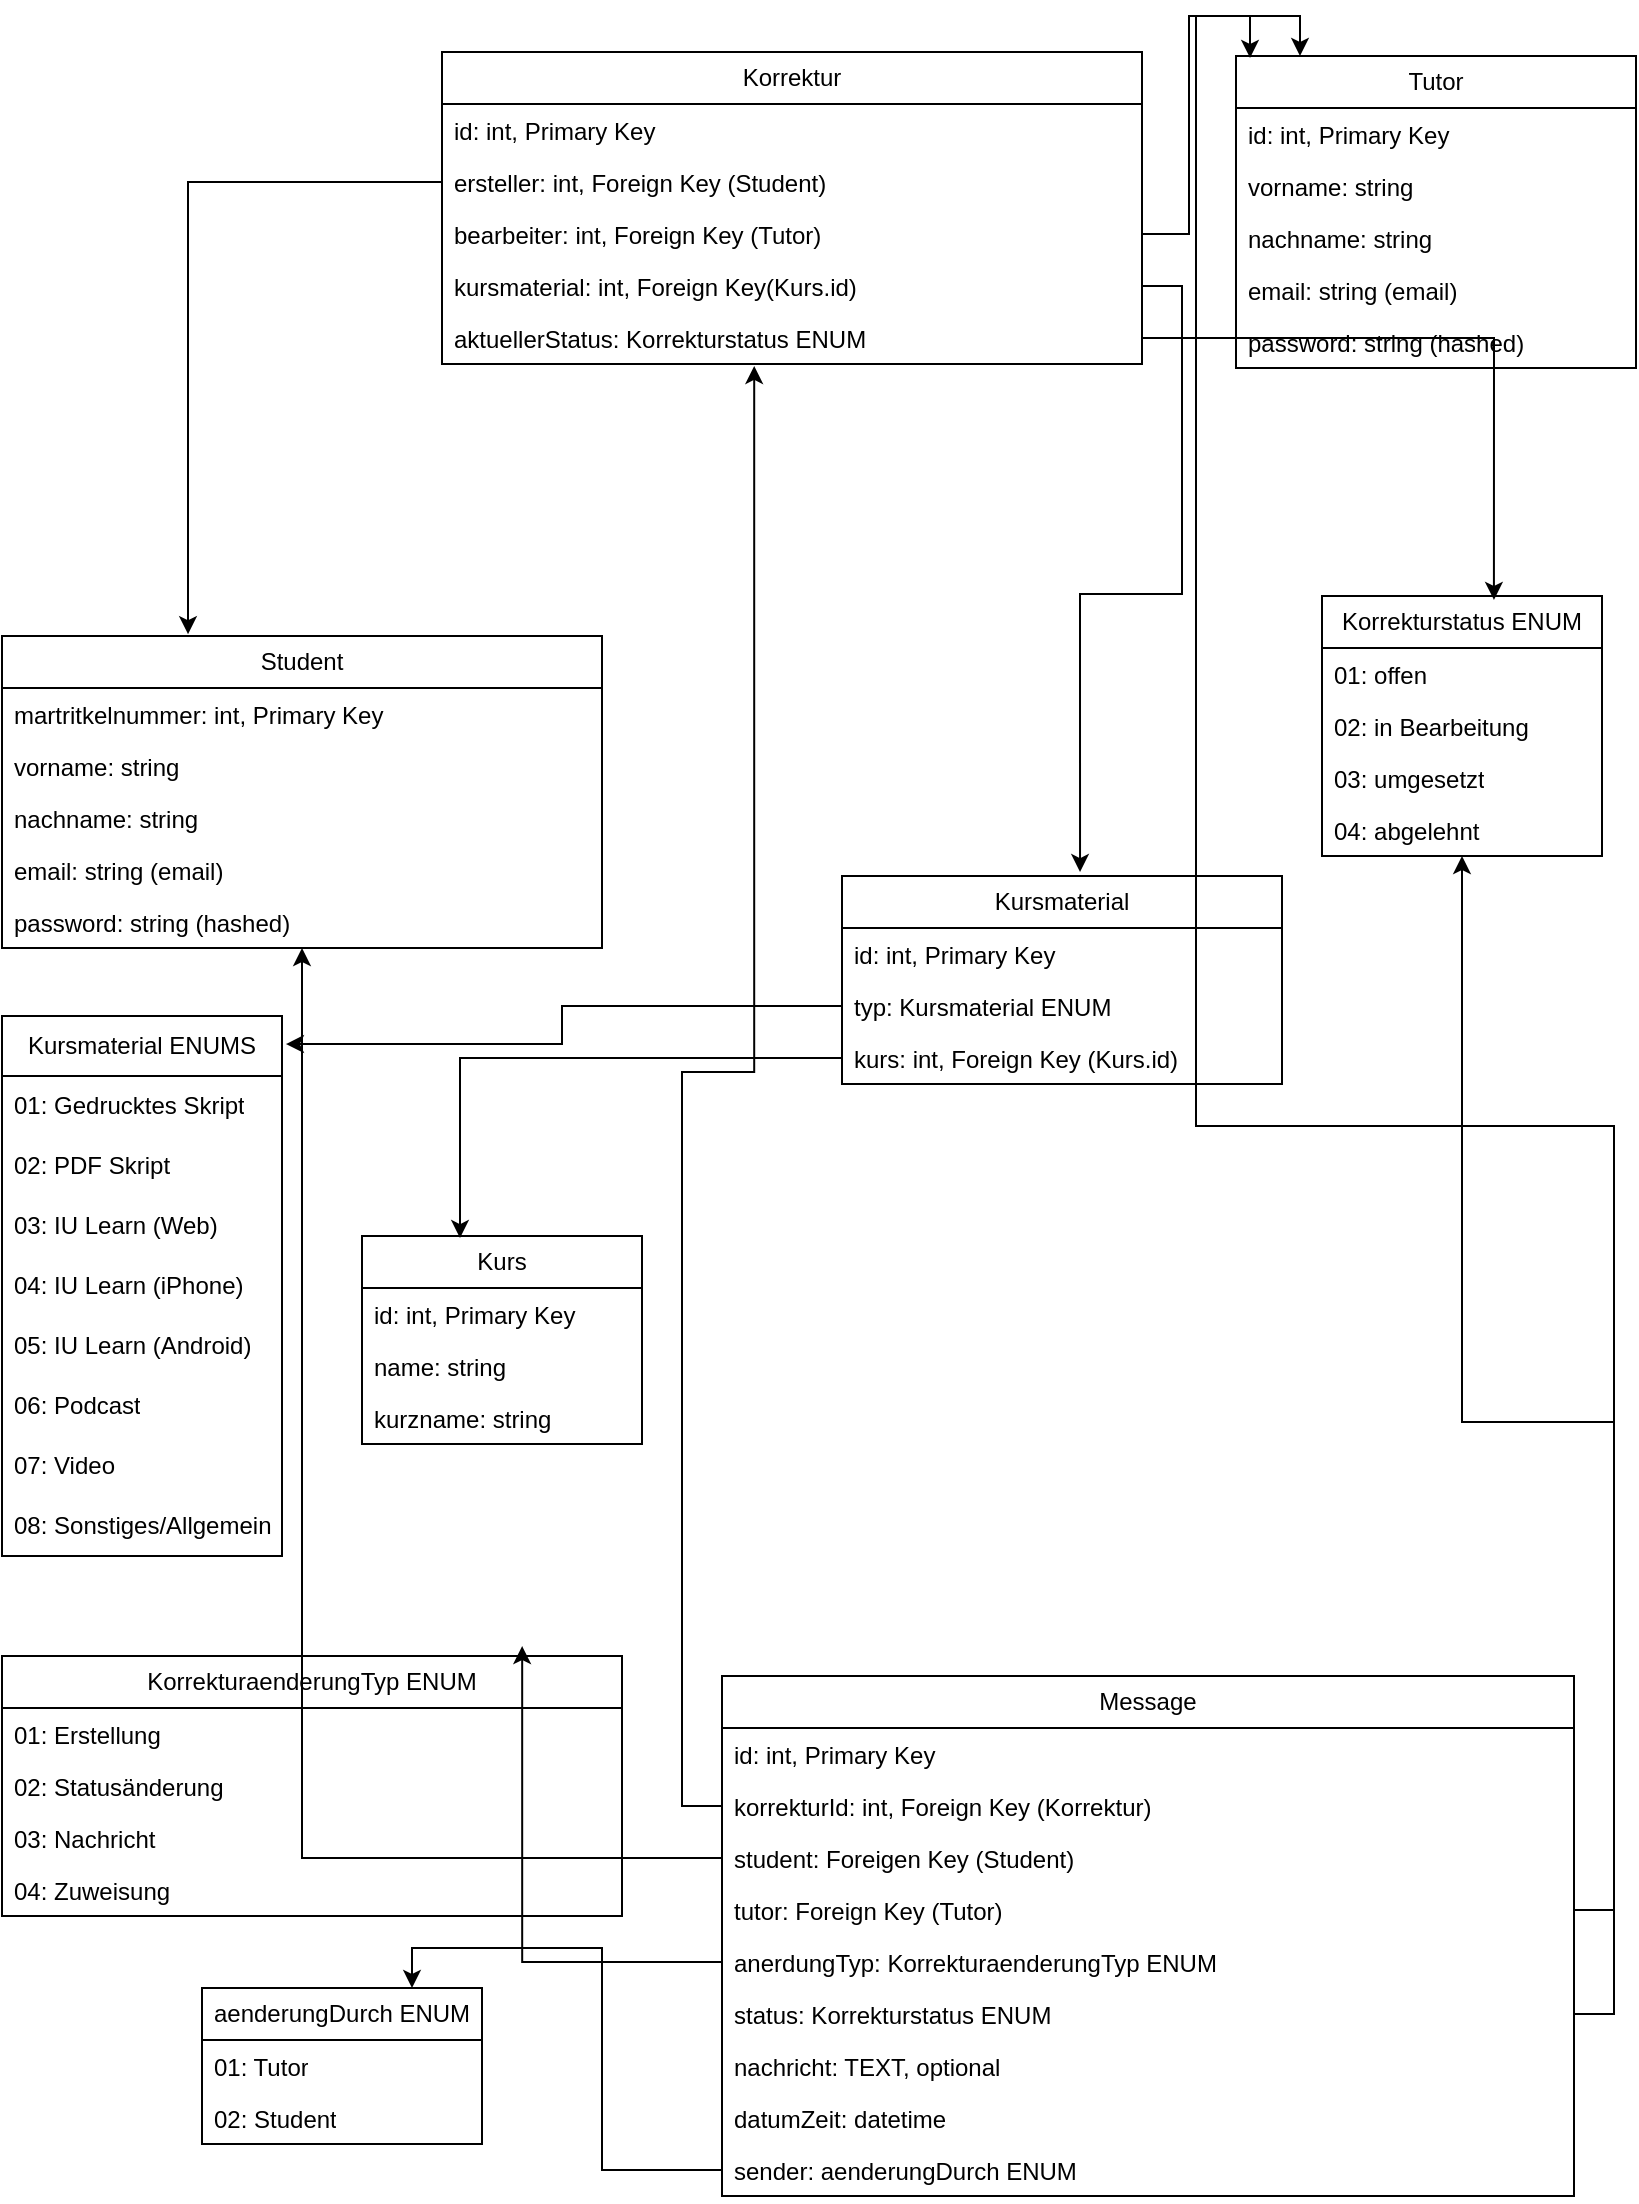 <mxfile version="22.1.18" type="github">
  <diagram id="C5RBs43oDa-KdzZeNtuy" name="Page-1">
    <mxGraphModel dx="1220" dy="830" grid="1" gridSize="10" guides="1" tooltips="1" connect="1" arrows="1" fold="1" page="1" pageScale="1" pageWidth="827" pageHeight="1169" math="0" shadow="0">
      <root>
        <mxCell id="WIyWlLk6GJQsqaUBKTNV-0" />
        <mxCell id="WIyWlLk6GJQsqaUBKTNV-1" parent="WIyWlLk6GJQsqaUBKTNV-0" />
        <mxCell id="bPxgvfkaywGFTIT4NkOG-0" value="Student" style="swimlane;fontStyle=0;childLayout=stackLayout;horizontal=1;startSize=26;fillColor=none;horizontalStack=0;resizeParent=1;resizeParentMax=0;resizeLast=0;collapsible=1;marginBottom=0;whiteSpace=wrap;html=1;" parent="WIyWlLk6GJQsqaUBKTNV-1" vertex="1">
          <mxGeometry x="10" y="330" width="300" height="156" as="geometry" />
        </mxCell>
        <mxCell id="bPxgvfkaywGFTIT4NkOG-1" value="martritkelnummer: int, Primary Key" style="text;strokeColor=none;fillColor=none;align=left;verticalAlign=top;spacingLeft=4;spacingRight=4;overflow=hidden;rotatable=0;points=[[0,0.5],[1,0.5]];portConstraint=eastwest;whiteSpace=wrap;html=1;" parent="bPxgvfkaywGFTIT4NkOG-0" vertex="1">
          <mxGeometry y="26" width="300" height="26" as="geometry" />
        </mxCell>
        <mxCell id="bPxgvfkaywGFTIT4NkOG-2" value="vorname: string" style="text;strokeColor=none;fillColor=none;align=left;verticalAlign=top;spacingLeft=4;spacingRight=4;overflow=hidden;rotatable=0;points=[[0,0.5],[1,0.5]];portConstraint=eastwest;whiteSpace=wrap;html=1;" parent="bPxgvfkaywGFTIT4NkOG-0" vertex="1">
          <mxGeometry y="52" width="300" height="26" as="geometry" />
        </mxCell>
        <mxCell id="bPxgvfkaywGFTIT4NkOG-3" value="nachname: string" style="text;strokeColor=none;fillColor=none;align=left;verticalAlign=top;spacingLeft=4;spacingRight=4;overflow=hidden;rotatable=0;points=[[0,0.5],[1,0.5]];portConstraint=eastwest;whiteSpace=wrap;html=1;" parent="bPxgvfkaywGFTIT4NkOG-0" vertex="1">
          <mxGeometry y="78" width="300" height="26" as="geometry" />
        </mxCell>
        <mxCell id="bPxgvfkaywGFTIT4NkOG-5" value="email: string (email)" style="text;strokeColor=none;fillColor=none;align=left;verticalAlign=top;spacingLeft=4;spacingRight=4;overflow=hidden;rotatable=0;points=[[0,0.5],[1,0.5]];portConstraint=eastwest;whiteSpace=wrap;html=1;" parent="bPxgvfkaywGFTIT4NkOG-0" vertex="1">
          <mxGeometry y="104" width="300" height="26" as="geometry" />
        </mxCell>
        <mxCell id="bPxgvfkaywGFTIT4NkOG-4" value="password: string (hashed)" style="text;strokeColor=none;fillColor=none;align=left;verticalAlign=top;spacingLeft=4;spacingRight=4;overflow=hidden;rotatable=0;points=[[0,0.5],[1,0.5]];portConstraint=eastwest;whiteSpace=wrap;html=1;" parent="bPxgvfkaywGFTIT4NkOG-0" vertex="1">
          <mxGeometry y="130" width="300" height="26" as="geometry" />
        </mxCell>
        <mxCell id="bPxgvfkaywGFTIT4NkOG-6" value="Korrektur" style="swimlane;fontStyle=0;childLayout=stackLayout;horizontal=1;startSize=26;fillColor=none;horizontalStack=0;resizeParent=1;resizeParentMax=0;resizeLast=0;collapsible=1;marginBottom=0;whiteSpace=wrap;html=1;" parent="WIyWlLk6GJQsqaUBKTNV-1" vertex="1">
          <mxGeometry x="230" y="38" width="350" height="156" as="geometry" />
        </mxCell>
        <mxCell id="bPxgvfkaywGFTIT4NkOG-7" value="id: int, Primary Key" style="text;strokeColor=none;fillColor=none;align=left;verticalAlign=top;spacingLeft=4;spacingRight=4;overflow=hidden;rotatable=0;points=[[0,0.5],[1,0.5]];portConstraint=eastwest;whiteSpace=wrap;html=1;" parent="bPxgvfkaywGFTIT4NkOG-6" vertex="1">
          <mxGeometry y="26" width="350" height="26" as="geometry" />
        </mxCell>
        <mxCell id="bPxgvfkaywGFTIT4NkOG-9" value="ersteller: int, Foreign Key (Student)" style="text;strokeColor=none;fillColor=none;align=left;verticalAlign=top;spacingLeft=4;spacingRight=4;overflow=hidden;rotatable=0;points=[[0,0.5],[1,0.5]];portConstraint=eastwest;whiteSpace=wrap;html=1;" parent="bPxgvfkaywGFTIT4NkOG-6" vertex="1">
          <mxGeometry y="52" width="350" height="26" as="geometry" />
        </mxCell>
        <mxCell id="bPxgvfkaywGFTIT4NkOG-21" value="bearbeiter: int, Foreign Key (Tutor)" style="text;strokeColor=none;fillColor=none;align=left;verticalAlign=top;spacingLeft=4;spacingRight=4;overflow=hidden;rotatable=0;points=[[0,0.5],[1,0.5]];portConstraint=eastwest;whiteSpace=wrap;html=1;" parent="bPxgvfkaywGFTIT4NkOG-6" vertex="1">
          <mxGeometry y="78" width="350" height="26" as="geometry" />
        </mxCell>
        <mxCell id="bPxgvfkaywGFTIT4NkOG-20" value="kursmaterial: int, Foreign Key(Kurs.id)" style="text;strokeColor=none;fillColor=none;align=left;verticalAlign=top;spacingLeft=4;spacingRight=4;overflow=hidden;rotatable=0;points=[[0,0.5],[1,0.5]];portConstraint=eastwest;whiteSpace=wrap;html=1;" parent="bPxgvfkaywGFTIT4NkOG-6" vertex="1">
          <mxGeometry y="104" width="350" height="26" as="geometry" />
        </mxCell>
        <mxCell id="fjZKSBfjYPb7qKgHyjaV-31" value="aktuellerStatus: Korrekturstatus ENUM" style="text;strokeColor=none;fillColor=none;align=left;verticalAlign=top;spacingLeft=4;spacingRight=4;overflow=hidden;rotatable=0;points=[[0,0.5],[1,0.5]];portConstraint=eastwest;whiteSpace=wrap;html=1;" parent="bPxgvfkaywGFTIT4NkOG-6" vertex="1">
          <mxGeometry y="130" width="350" height="26" as="geometry" />
        </mxCell>
        <mxCell id="bPxgvfkaywGFTIT4NkOG-10" value="Kursmaterial ENUMS" style="swimlane;fontStyle=0;childLayout=stackLayout;horizontal=1;startSize=30;horizontalStack=0;resizeParent=1;resizeParentMax=0;resizeLast=0;collapsible=1;marginBottom=0;whiteSpace=wrap;html=1;" parent="WIyWlLk6GJQsqaUBKTNV-1" vertex="1">
          <mxGeometry x="10" y="520" width="140" height="270" as="geometry" />
        </mxCell>
        <mxCell id="bPxgvfkaywGFTIT4NkOG-11" value="01: Gedrucktes Skript" style="text;strokeColor=none;fillColor=none;align=left;verticalAlign=middle;spacingLeft=4;spacingRight=4;overflow=hidden;points=[[0,0.5],[1,0.5]];portConstraint=eastwest;rotatable=0;whiteSpace=wrap;html=1;" parent="bPxgvfkaywGFTIT4NkOG-10" vertex="1">
          <mxGeometry y="30" width="140" height="30" as="geometry" />
        </mxCell>
        <mxCell id="bPxgvfkaywGFTIT4NkOG-12" value="02: PDF Skript" style="text;strokeColor=none;fillColor=none;align=left;verticalAlign=middle;spacingLeft=4;spacingRight=4;overflow=hidden;points=[[0,0.5],[1,0.5]];portConstraint=eastwest;rotatable=0;whiteSpace=wrap;html=1;" parent="bPxgvfkaywGFTIT4NkOG-10" vertex="1">
          <mxGeometry y="60" width="140" height="30" as="geometry" />
        </mxCell>
        <mxCell id="bPxgvfkaywGFTIT4NkOG-13" value="03: IU Learn (Web)" style="text;strokeColor=none;fillColor=none;align=left;verticalAlign=middle;spacingLeft=4;spacingRight=4;overflow=hidden;points=[[0,0.5],[1,0.5]];portConstraint=eastwest;rotatable=0;whiteSpace=wrap;html=1;" parent="bPxgvfkaywGFTIT4NkOG-10" vertex="1">
          <mxGeometry y="90" width="140" height="30" as="geometry" />
        </mxCell>
        <mxCell id="bPxgvfkaywGFTIT4NkOG-17" value="04: IU Learn (iPhone)" style="text;strokeColor=none;fillColor=none;align=left;verticalAlign=middle;spacingLeft=4;spacingRight=4;overflow=hidden;points=[[0,0.5],[1,0.5]];portConstraint=eastwest;rotatable=0;whiteSpace=wrap;html=1;" parent="bPxgvfkaywGFTIT4NkOG-10" vertex="1">
          <mxGeometry y="120" width="140" height="30" as="geometry" />
        </mxCell>
        <mxCell id="bPxgvfkaywGFTIT4NkOG-16" value="05: IU Learn (Android)" style="text;strokeColor=none;fillColor=none;align=left;verticalAlign=middle;spacingLeft=4;spacingRight=4;overflow=hidden;points=[[0,0.5],[1,0.5]];portConstraint=eastwest;rotatable=0;whiteSpace=wrap;html=1;" parent="bPxgvfkaywGFTIT4NkOG-10" vertex="1">
          <mxGeometry y="150" width="140" height="30" as="geometry" />
        </mxCell>
        <mxCell id="bPxgvfkaywGFTIT4NkOG-15" value="06: Podcast" style="text;strokeColor=none;fillColor=none;align=left;verticalAlign=middle;spacingLeft=4;spacingRight=4;overflow=hidden;points=[[0,0.5],[1,0.5]];portConstraint=eastwest;rotatable=0;whiteSpace=wrap;html=1;" parent="bPxgvfkaywGFTIT4NkOG-10" vertex="1">
          <mxGeometry y="180" width="140" height="30" as="geometry" />
        </mxCell>
        <mxCell id="bPxgvfkaywGFTIT4NkOG-14" value="07: Video" style="text;strokeColor=none;fillColor=none;align=left;verticalAlign=middle;spacingLeft=4;spacingRight=4;overflow=hidden;points=[[0,0.5],[1,0.5]];portConstraint=eastwest;rotatable=0;whiteSpace=wrap;html=1;" parent="bPxgvfkaywGFTIT4NkOG-10" vertex="1">
          <mxGeometry y="210" width="140" height="30" as="geometry" />
        </mxCell>
        <mxCell id="IsxQo_GOoQ3Kodj6nxsD-0" value="08: Sonstiges/Allgemein" style="text;strokeColor=none;fillColor=none;align=left;verticalAlign=middle;spacingLeft=4;spacingRight=4;overflow=hidden;points=[[0,0.5],[1,0.5]];portConstraint=eastwest;rotatable=0;whiteSpace=wrap;html=1;" parent="bPxgvfkaywGFTIT4NkOG-10" vertex="1">
          <mxGeometry y="240" width="140" height="30" as="geometry" />
        </mxCell>
        <mxCell id="bPxgvfkaywGFTIT4NkOG-22" value="Tutor" style="swimlane;fontStyle=0;childLayout=stackLayout;horizontal=1;startSize=26;fillColor=none;horizontalStack=0;resizeParent=1;resizeParentMax=0;resizeLast=0;collapsible=1;marginBottom=0;whiteSpace=wrap;html=1;" parent="WIyWlLk6GJQsqaUBKTNV-1" vertex="1">
          <mxGeometry x="627" y="40" width="200" height="156" as="geometry" />
        </mxCell>
        <mxCell id="bPxgvfkaywGFTIT4NkOG-23" value="id: int, Primary Key" style="text;strokeColor=none;fillColor=none;align=left;verticalAlign=top;spacingLeft=4;spacingRight=4;overflow=hidden;rotatable=0;points=[[0,0.5],[1,0.5]];portConstraint=eastwest;whiteSpace=wrap;html=1;" parent="bPxgvfkaywGFTIT4NkOG-22" vertex="1">
          <mxGeometry y="26" width="200" height="26" as="geometry" />
        </mxCell>
        <mxCell id="bPxgvfkaywGFTIT4NkOG-24" value="vorname: string" style="text;strokeColor=none;fillColor=none;align=left;verticalAlign=top;spacingLeft=4;spacingRight=4;overflow=hidden;rotatable=0;points=[[0,0.5],[1,0.5]];portConstraint=eastwest;whiteSpace=wrap;html=1;" parent="bPxgvfkaywGFTIT4NkOG-22" vertex="1">
          <mxGeometry y="52" width="200" height="26" as="geometry" />
        </mxCell>
        <mxCell id="bPxgvfkaywGFTIT4NkOG-25" value="nachname: string" style="text;strokeColor=none;fillColor=none;align=left;verticalAlign=top;spacingLeft=4;spacingRight=4;overflow=hidden;rotatable=0;points=[[0,0.5],[1,0.5]];portConstraint=eastwest;whiteSpace=wrap;html=1;" parent="bPxgvfkaywGFTIT4NkOG-22" vertex="1">
          <mxGeometry y="78" width="200" height="26" as="geometry" />
        </mxCell>
        <mxCell id="bPxgvfkaywGFTIT4NkOG-27" value="email: string (email)" style="text;strokeColor=none;fillColor=none;align=left;verticalAlign=top;spacingLeft=4;spacingRight=4;overflow=hidden;rotatable=0;points=[[0,0.5],[1,0.5]];portConstraint=eastwest;whiteSpace=wrap;html=1;" parent="bPxgvfkaywGFTIT4NkOG-22" vertex="1">
          <mxGeometry y="104" width="200" height="26" as="geometry" />
        </mxCell>
        <mxCell id="bPxgvfkaywGFTIT4NkOG-26" value="password: string (hashed)" style="text;strokeColor=none;fillColor=none;align=left;verticalAlign=top;spacingLeft=4;spacingRight=4;overflow=hidden;rotatable=0;points=[[0,0.5],[1,0.5]];portConstraint=eastwest;whiteSpace=wrap;html=1;" parent="bPxgvfkaywGFTIT4NkOG-22" vertex="1">
          <mxGeometry y="130" width="200" height="26" as="geometry" />
        </mxCell>
        <mxCell id="6RsVQalu0BboBrOmAdFL-0" value="Kursmaterial" style="swimlane;fontStyle=0;childLayout=stackLayout;horizontal=1;startSize=26;fillColor=none;horizontalStack=0;resizeParent=1;resizeParentMax=0;resizeLast=0;collapsible=1;marginBottom=0;whiteSpace=wrap;html=1;" parent="WIyWlLk6GJQsqaUBKTNV-1" vertex="1">
          <mxGeometry x="430" y="450" width="220" height="104" as="geometry" />
        </mxCell>
        <mxCell id="6RsVQalu0BboBrOmAdFL-1" value="id: int, Primary Key" style="text;strokeColor=none;fillColor=none;align=left;verticalAlign=top;spacingLeft=4;spacingRight=4;overflow=hidden;rotatable=0;points=[[0,0.5],[1,0.5]];portConstraint=eastwest;whiteSpace=wrap;html=1;" parent="6RsVQalu0BboBrOmAdFL-0" vertex="1">
          <mxGeometry y="26" width="220" height="26" as="geometry" />
        </mxCell>
        <mxCell id="6RsVQalu0BboBrOmAdFL-2" value="typ: Kursmaterial ENUM" style="text;strokeColor=none;fillColor=none;align=left;verticalAlign=top;spacingLeft=4;spacingRight=4;overflow=hidden;rotatable=0;points=[[0,0.5],[1,0.5]];portConstraint=eastwest;whiteSpace=wrap;html=1;" parent="6RsVQalu0BboBrOmAdFL-0" vertex="1">
          <mxGeometry y="52" width="220" height="26" as="geometry" />
        </mxCell>
        <mxCell id="6RsVQalu0BboBrOmAdFL-3" value="kurs: int, Foreign Key (Kurs.id)" style="text;strokeColor=none;fillColor=none;align=left;verticalAlign=top;spacingLeft=4;spacingRight=4;overflow=hidden;rotatable=0;points=[[0,0.5],[1,0.5]];portConstraint=eastwest;whiteSpace=wrap;html=1;" parent="6RsVQalu0BboBrOmAdFL-0" vertex="1">
          <mxGeometry y="78" width="220" height="26" as="geometry" />
        </mxCell>
        <mxCell id="IsxQo_GOoQ3Kodj6nxsD-33" value="Kurs" style="swimlane;fontStyle=0;childLayout=stackLayout;horizontal=1;startSize=26;fillColor=none;horizontalStack=0;resizeParent=1;resizeParentMax=0;resizeLast=0;collapsible=1;marginBottom=0;whiteSpace=wrap;html=1;" parent="WIyWlLk6GJQsqaUBKTNV-1" vertex="1">
          <mxGeometry x="190" y="630" width="140" height="104" as="geometry" />
        </mxCell>
        <mxCell id="IsxQo_GOoQ3Kodj6nxsD-34" value="id: int, Primary Key" style="text;strokeColor=none;fillColor=none;align=left;verticalAlign=top;spacingLeft=4;spacingRight=4;overflow=hidden;rotatable=0;points=[[0,0.5],[1,0.5]];portConstraint=eastwest;whiteSpace=wrap;html=1;" parent="IsxQo_GOoQ3Kodj6nxsD-33" vertex="1">
          <mxGeometry y="26" width="140" height="26" as="geometry" />
        </mxCell>
        <mxCell id="IsxQo_GOoQ3Kodj6nxsD-35" value="name: string" style="text;strokeColor=none;fillColor=none;align=left;verticalAlign=top;spacingLeft=4;spacingRight=4;overflow=hidden;rotatable=0;points=[[0,0.5],[1,0.5]];portConstraint=eastwest;whiteSpace=wrap;html=1;" parent="IsxQo_GOoQ3Kodj6nxsD-33" vertex="1">
          <mxGeometry y="52" width="140" height="26" as="geometry" />
        </mxCell>
        <mxCell id="IsxQo_GOoQ3Kodj6nxsD-36" value="kurzname: string" style="text;strokeColor=none;fillColor=none;align=left;verticalAlign=top;spacingLeft=4;spacingRight=4;overflow=hidden;rotatable=0;points=[[0,0.5],[1,0.5]];portConstraint=eastwest;whiteSpace=wrap;html=1;" parent="IsxQo_GOoQ3Kodj6nxsD-33" vertex="1">
          <mxGeometry y="78" width="140" height="26" as="geometry" />
        </mxCell>
        <mxCell id="fjZKSBfjYPb7qKgHyjaV-13" style="edgeStyle=orthogonalEdgeStyle;rounded=0;orthogonalLoop=1;jettySize=auto;html=1;exitX=0;exitY=0.5;exitDx=0;exitDy=0;entryX=1.014;entryY=0.052;entryDx=0;entryDy=0;entryPerimeter=0;" parent="WIyWlLk6GJQsqaUBKTNV-1" source="6RsVQalu0BboBrOmAdFL-2" target="bPxgvfkaywGFTIT4NkOG-10" edge="1">
          <mxGeometry relative="1" as="geometry" />
        </mxCell>
        <mxCell id="fjZKSBfjYPb7qKgHyjaV-22" value="Korrekturstatus ENUM" style="swimlane;fontStyle=0;childLayout=stackLayout;horizontal=1;startSize=26;fillColor=none;horizontalStack=0;resizeParent=1;resizeParentMax=0;resizeLast=0;collapsible=1;marginBottom=0;whiteSpace=wrap;html=1;" parent="WIyWlLk6GJQsqaUBKTNV-1" vertex="1">
          <mxGeometry x="670" y="310" width="140" height="130" as="geometry" />
        </mxCell>
        <mxCell id="fjZKSBfjYPb7qKgHyjaV-23" value="01: offen" style="text;strokeColor=none;fillColor=none;align=left;verticalAlign=top;spacingLeft=4;spacingRight=4;overflow=hidden;rotatable=0;points=[[0,0.5],[1,0.5]];portConstraint=eastwest;whiteSpace=wrap;html=1;" parent="fjZKSBfjYPb7qKgHyjaV-22" vertex="1">
          <mxGeometry y="26" width="140" height="26" as="geometry" />
        </mxCell>
        <mxCell id="fjZKSBfjYPb7qKgHyjaV-24" value="02: in Bearbeitung" style="text;strokeColor=none;fillColor=none;align=left;verticalAlign=top;spacingLeft=4;spacingRight=4;overflow=hidden;rotatable=0;points=[[0,0.5],[1,0.5]];portConstraint=eastwest;whiteSpace=wrap;html=1;" parent="fjZKSBfjYPb7qKgHyjaV-22" vertex="1">
          <mxGeometry y="52" width="140" height="26" as="geometry" />
        </mxCell>
        <mxCell id="fjZKSBfjYPb7qKgHyjaV-25" value="03: umgesetzt" style="text;strokeColor=none;fillColor=none;align=left;verticalAlign=top;spacingLeft=4;spacingRight=4;overflow=hidden;rotatable=0;points=[[0,0.5],[1,0.5]];portConstraint=eastwest;whiteSpace=wrap;html=1;" parent="fjZKSBfjYPb7qKgHyjaV-22" vertex="1">
          <mxGeometry y="78" width="140" height="26" as="geometry" />
        </mxCell>
        <mxCell id="fjZKSBfjYPb7qKgHyjaV-26" value="04: abgelehnt" style="text;strokeColor=none;fillColor=none;align=left;verticalAlign=top;spacingLeft=4;spacingRight=4;overflow=hidden;rotatable=0;points=[[0,0.5],[1,0.5]];portConstraint=eastwest;whiteSpace=wrap;html=1;" parent="fjZKSBfjYPb7qKgHyjaV-22" vertex="1">
          <mxGeometry y="104" width="140" height="26" as="geometry" />
        </mxCell>
        <mxCell id="fjZKSBfjYPb7qKgHyjaV-27" value="KorrekturaenderungTyp ENUM" style="swimlane;fontStyle=0;childLayout=stackLayout;horizontal=1;startSize=26;fillColor=none;horizontalStack=0;resizeParent=1;resizeParentMax=0;resizeLast=0;collapsible=1;marginBottom=0;whiteSpace=wrap;html=1;" parent="WIyWlLk6GJQsqaUBKTNV-1" vertex="1">
          <mxGeometry x="10" y="840" width="310" height="130" as="geometry" />
        </mxCell>
        <mxCell id="fjZKSBfjYPb7qKgHyjaV-38" value="01: Erstellung" style="text;strokeColor=none;fillColor=none;align=left;verticalAlign=top;spacingLeft=4;spacingRight=4;overflow=hidden;rotatable=0;points=[[0,0.5],[1,0.5]];portConstraint=eastwest;whiteSpace=wrap;html=1;" parent="fjZKSBfjYPb7qKgHyjaV-27" vertex="1">
          <mxGeometry y="26" width="310" height="26" as="geometry" />
        </mxCell>
        <mxCell id="fjZKSBfjYPb7qKgHyjaV-28" value="02: Statusänderung" style="text;strokeColor=none;fillColor=none;align=left;verticalAlign=top;spacingLeft=4;spacingRight=4;overflow=hidden;rotatable=0;points=[[0,0.5],[1,0.5]];portConstraint=eastwest;whiteSpace=wrap;html=1;" parent="fjZKSBfjYPb7qKgHyjaV-27" vertex="1">
          <mxGeometry y="52" width="310" height="26" as="geometry" />
        </mxCell>
        <mxCell id="fjZKSBfjYPb7qKgHyjaV-29" value="03: Nachricht" style="text;strokeColor=none;fillColor=none;align=left;verticalAlign=top;spacingLeft=4;spacingRight=4;overflow=hidden;rotatable=0;points=[[0,0.5],[1,0.5]];portConstraint=eastwest;whiteSpace=wrap;html=1;" parent="fjZKSBfjYPb7qKgHyjaV-27" vertex="1">
          <mxGeometry y="78" width="310" height="26" as="geometry" />
        </mxCell>
        <mxCell id="zjOgbDD1m_CQhlYk5wRU-11" value="04: Zuweisung" style="text;strokeColor=none;fillColor=none;align=left;verticalAlign=top;spacingLeft=4;spacingRight=4;overflow=hidden;rotatable=0;points=[[0,0.5],[1,0.5]];portConstraint=eastwest;whiteSpace=wrap;html=1;" vertex="1" parent="fjZKSBfjYPb7qKgHyjaV-27">
          <mxGeometry y="104" width="310" height="26" as="geometry" />
        </mxCell>
        <mxCell id="fjZKSBfjYPb7qKgHyjaV-32" style="edgeStyle=orthogonalEdgeStyle;rounded=0;orthogonalLoop=1;jettySize=auto;html=1;entryX=0.614;entryY=0.015;entryDx=0;entryDy=0;entryPerimeter=0;" parent="WIyWlLk6GJQsqaUBKTNV-1" source="fjZKSBfjYPb7qKgHyjaV-31" target="fjZKSBfjYPb7qKgHyjaV-22" edge="1">
          <mxGeometry relative="1" as="geometry" />
        </mxCell>
        <mxCell id="fjZKSBfjYPb7qKgHyjaV-33" value="Message" style="swimlane;fontStyle=0;childLayout=stackLayout;horizontal=1;startSize=26;fillColor=none;horizontalStack=0;resizeParent=1;resizeParentMax=0;resizeLast=0;collapsible=1;marginBottom=0;whiteSpace=wrap;html=1;" parent="WIyWlLk6GJQsqaUBKTNV-1" vertex="1">
          <mxGeometry x="370" y="850" width="426" height="260" as="geometry" />
        </mxCell>
        <mxCell id="fjZKSBfjYPb7qKgHyjaV-34" value="id: int, Primary Key" style="text;strokeColor=none;fillColor=none;align=left;verticalAlign=top;spacingLeft=4;spacingRight=4;overflow=hidden;rotatable=0;points=[[0,0.5],[1,0.5]];portConstraint=eastwest;whiteSpace=wrap;html=1;" parent="fjZKSBfjYPb7qKgHyjaV-33" vertex="1">
          <mxGeometry y="26" width="426" height="26" as="geometry" />
        </mxCell>
        <mxCell id="fjZKSBfjYPb7qKgHyjaV-35" value="korrekturId: int, Foreign Key (Korrektur)" style="text;strokeColor=none;fillColor=none;align=left;verticalAlign=top;spacingLeft=4;spacingRight=4;overflow=hidden;rotatable=0;points=[[0,0.5],[1,0.5]];portConstraint=eastwest;whiteSpace=wrap;html=1;" parent="fjZKSBfjYPb7qKgHyjaV-33" vertex="1">
          <mxGeometry y="52" width="426" height="26" as="geometry" />
        </mxCell>
        <mxCell id="zjOgbDD1m_CQhlYk5wRU-7" value="student: Foreigen Key (Student)" style="text;strokeColor=none;fillColor=none;align=left;verticalAlign=top;spacingLeft=4;spacingRight=4;overflow=hidden;rotatable=0;points=[[0,0.5],[1,0.5]];portConstraint=eastwest;whiteSpace=wrap;html=1;" vertex="1" parent="fjZKSBfjYPb7qKgHyjaV-33">
          <mxGeometry y="78" width="426" height="26" as="geometry" />
        </mxCell>
        <mxCell id="zjOgbDD1m_CQhlYk5wRU-8" value="tutor: Foreign Key (Tutor)" style="text;strokeColor=none;fillColor=none;align=left;verticalAlign=top;spacingLeft=4;spacingRight=4;overflow=hidden;rotatable=0;points=[[0,0.5],[1,0.5]];portConstraint=eastwest;whiteSpace=wrap;html=1;" vertex="1" parent="fjZKSBfjYPb7qKgHyjaV-33">
          <mxGeometry y="104" width="426" height="26" as="geometry" />
        </mxCell>
        <mxCell id="fjZKSBfjYPb7qKgHyjaV-36" value="anerdungTyp: KorrekturaenderungTyp ENUM" style="text;strokeColor=none;fillColor=none;align=left;verticalAlign=top;spacingLeft=4;spacingRight=4;overflow=hidden;rotatable=0;points=[[0,0.5],[1,0.5]];portConstraint=eastwest;whiteSpace=wrap;html=1;" parent="fjZKSBfjYPb7qKgHyjaV-33" vertex="1">
          <mxGeometry y="130" width="426" height="26" as="geometry" />
        </mxCell>
        <mxCell id="fjZKSBfjYPb7qKgHyjaV-39" value="status: Korrekturstatus ENUM" style="text;strokeColor=none;fillColor=none;align=left;verticalAlign=top;spacingLeft=4;spacingRight=4;overflow=hidden;rotatable=0;points=[[0,0.5],[1,0.5]];portConstraint=eastwest;whiteSpace=wrap;html=1;" parent="fjZKSBfjYPb7qKgHyjaV-33" vertex="1">
          <mxGeometry y="156" width="426" height="26" as="geometry" />
        </mxCell>
        <mxCell id="fjZKSBfjYPb7qKgHyjaV-40" value="nachricht: TEXT, optional" style="text;strokeColor=none;fillColor=none;align=left;verticalAlign=top;spacingLeft=4;spacingRight=4;overflow=hidden;rotatable=0;points=[[0,0.5],[1,0.5]];portConstraint=eastwest;whiteSpace=wrap;html=1;" parent="fjZKSBfjYPb7qKgHyjaV-33" vertex="1">
          <mxGeometry y="182" width="426" height="26" as="geometry" />
        </mxCell>
        <mxCell id="fjZKSBfjYPb7qKgHyjaV-41" value="datumZeit: datetime" style="text;strokeColor=none;fillColor=none;align=left;verticalAlign=top;spacingLeft=4;spacingRight=4;overflow=hidden;rotatable=0;points=[[0,0.5],[1,0.5]];portConstraint=eastwest;whiteSpace=wrap;html=1;" parent="fjZKSBfjYPb7qKgHyjaV-33" vertex="1">
          <mxGeometry y="208" width="426" height="26" as="geometry" />
        </mxCell>
        <mxCell id="fjZKSBfjYPb7qKgHyjaV-42" value="sender: aenderungDurch ENUM" style="text;strokeColor=none;fillColor=none;align=left;verticalAlign=top;spacingLeft=4;spacingRight=4;overflow=hidden;rotatable=0;points=[[0,0.5],[1,0.5]];portConstraint=eastwest;whiteSpace=wrap;html=1;" parent="fjZKSBfjYPb7qKgHyjaV-33" vertex="1">
          <mxGeometry y="234" width="426" height="26" as="geometry" />
        </mxCell>
        <mxCell id="fjZKSBfjYPb7qKgHyjaV-43" value="aenderungDurch ENUM" style="swimlane;fontStyle=0;childLayout=stackLayout;horizontal=1;startSize=26;fillColor=none;horizontalStack=0;resizeParent=1;resizeParentMax=0;resizeLast=0;collapsible=1;marginBottom=0;whiteSpace=wrap;html=1;" parent="WIyWlLk6GJQsqaUBKTNV-1" vertex="1">
          <mxGeometry x="110" y="1006" width="140" height="78" as="geometry" />
        </mxCell>
        <mxCell id="fjZKSBfjYPb7qKgHyjaV-44" value="01: Tutor" style="text;strokeColor=none;fillColor=none;align=left;verticalAlign=top;spacingLeft=4;spacingRight=4;overflow=hidden;rotatable=0;points=[[0,0.5],[1,0.5]];portConstraint=eastwest;whiteSpace=wrap;html=1;" parent="fjZKSBfjYPb7qKgHyjaV-43" vertex="1">
          <mxGeometry y="26" width="140" height="26" as="geometry" />
        </mxCell>
        <mxCell id="fjZKSBfjYPb7qKgHyjaV-45" value="02: Student" style="text;strokeColor=none;fillColor=none;align=left;verticalAlign=top;spacingLeft=4;spacingRight=4;overflow=hidden;rotatable=0;points=[[0,0.5],[1,0.5]];portConstraint=eastwest;whiteSpace=wrap;html=1;" parent="fjZKSBfjYPb7qKgHyjaV-43" vertex="1">
          <mxGeometry y="52" width="140" height="26" as="geometry" />
        </mxCell>
        <mxCell id="fjZKSBfjYPb7qKgHyjaV-47" style="edgeStyle=orthogonalEdgeStyle;rounded=0;orthogonalLoop=1;jettySize=auto;html=1;entryX=0.839;entryY=-0.038;entryDx=0;entryDy=0;entryPerimeter=0;" parent="WIyWlLk6GJQsqaUBKTNV-1" source="fjZKSBfjYPb7qKgHyjaV-36" target="fjZKSBfjYPb7qKgHyjaV-27" edge="1">
          <mxGeometry relative="1" as="geometry" />
        </mxCell>
        <mxCell id="fjZKSBfjYPb7qKgHyjaV-49" style="edgeStyle=orthogonalEdgeStyle;rounded=0;orthogonalLoop=1;jettySize=auto;html=1;entryX=0.75;entryY=0;entryDx=0;entryDy=0;" parent="WIyWlLk6GJQsqaUBKTNV-1" source="fjZKSBfjYPb7qKgHyjaV-42" target="fjZKSBfjYPb7qKgHyjaV-43" edge="1">
          <mxGeometry relative="1" as="geometry" />
        </mxCell>
        <mxCell id="zjOgbDD1m_CQhlYk5wRU-1" style="edgeStyle=orthogonalEdgeStyle;rounded=0;orthogonalLoop=1;jettySize=auto;html=1;entryX=0.16;entryY=0;entryDx=0;entryDy=0;entryPerimeter=0;" edge="1" parent="WIyWlLk6GJQsqaUBKTNV-1" source="bPxgvfkaywGFTIT4NkOG-21" target="bPxgvfkaywGFTIT4NkOG-22">
          <mxGeometry relative="1" as="geometry" />
        </mxCell>
        <mxCell id="zjOgbDD1m_CQhlYk5wRU-2" style="edgeStyle=orthogonalEdgeStyle;rounded=0;orthogonalLoop=1;jettySize=auto;html=1;entryX=0.31;entryY=-0.006;entryDx=0;entryDy=0;entryPerimeter=0;" edge="1" parent="WIyWlLk6GJQsqaUBKTNV-1" source="bPxgvfkaywGFTIT4NkOG-9" target="bPxgvfkaywGFTIT4NkOG-0">
          <mxGeometry relative="1" as="geometry" />
        </mxCell>
        <mxCell id="zjOgbDD1m_CQhlYk5wRU-3" style="edgeStyle=orthogonalEdgeStyle;rounded=0;orthogonalLoop=1;jettySize=auto;html=1;entryX=0.35;entryY=0.01;entryDx=0;entryDy=0;entryPerimeter=0;" edge="1" parent="WIyWlLk6GJQsqaUBKTNV-1" source="6RsVQalu0BboBrOmAdFL-3" target="IsxQo_GOoQ3Kodj6nxsD-33">
          <mxGeometry relative="1" as="geometry" />
        </mxCell>
        <mxCell id="zjOgbDD1m_CQhlYk5wRU-4" style="edgeStyle=orthogonalEdgeStyle;rounded=0;orthogonalLoop=1;jettySize=auto;html=1;entryX=0.541;entryY=-0.019;entryDx=0;entryDy=0;entryPerimeter=0;" edge="1" parent="WIyWlLk6GJQsqaUBKTNV-1" source="bPxgvfkaywGFTIT4NkOG-20" target="6RsVQalu0BboBrOmAdFL-0">
          <mxGeometry relative="1" as="geometry" />
        </mxCell>
        <mxCell id="zjOgbDD1m_CQhlYk5wRU-5" style="edgeStyle=orthogonalEdgeStyle;rounded=0;orthogonalLoop=1;jettySize=auto;html=1;entryX=0.446;entryY=1.038;entryDx=0;entryDy=0;entryPerimeter=0;" edge="1" parent="WIyWlLk6GJQsqaUBKTNV-1" source="fjZKSBfjYPb7qKgHyjaV-35" target="fjZKSBfjYPb7qKgHyjaV-31">
          <mxGeometry relative="1" as="geometry" />
        </mxCell>
        <mxCell id="zjOgbDD1m_CQhlYk5wRU-6" style="edgeStyle=orthogonalEdgeStyle;rounded=0;orthogonalLoop=1;jettySize=auto;html=1;" edge="1" parent="WIyWlLk6GJQsqaUBKTNV-1" source="fjZKSBfjYPb7qKgHyjaV-39" target="fjZKSBfjYPb7qKgHyjaV-22">
          <mxGeometry relative="1" as="geometry" />
        </mxCell>
        <mxCell id="zjOgbDD1m_CQhlYk5wRU-9" style="edgeStyle=orthogonalEdgeStyle;rounded=0;orthogonalLoop=1;jettySize=auto;html=1;entryX=0.035;entryY=0.006;entryDx=0;entryDy=0;entryPerimeter=0;" edge="1" parent="WIyWlLk6GJQsqaUBKTNV-1" source="zjOgbDD1m_CQhlYk5wRU-8" target="bPxgvfkaywGFTIT4NkOG-22">
          <mxGeometry relative="1" as="geometry" />
        </mxCell>
        <mxCell id="zjOgbDD1m_CQhlYk5wRU-10" style="edgeStyle=orthogonalEdgeStyle;rounded=0;orthogonalLoop=1;jettySize=auto;html=1;" edge="1" parent="WIyWlLk6GJQsqaUBKTNV-1" source="zjOgbDD1m_CQhlYk5wRU-7" target="bPxgvfkaywGFTIT4NkOG-0">
          <mxGeometry relative="1" as="geometry" />
        </mxCell>
      </root>
    </mxGraphModel>
  </diagram>
</mxfile>
